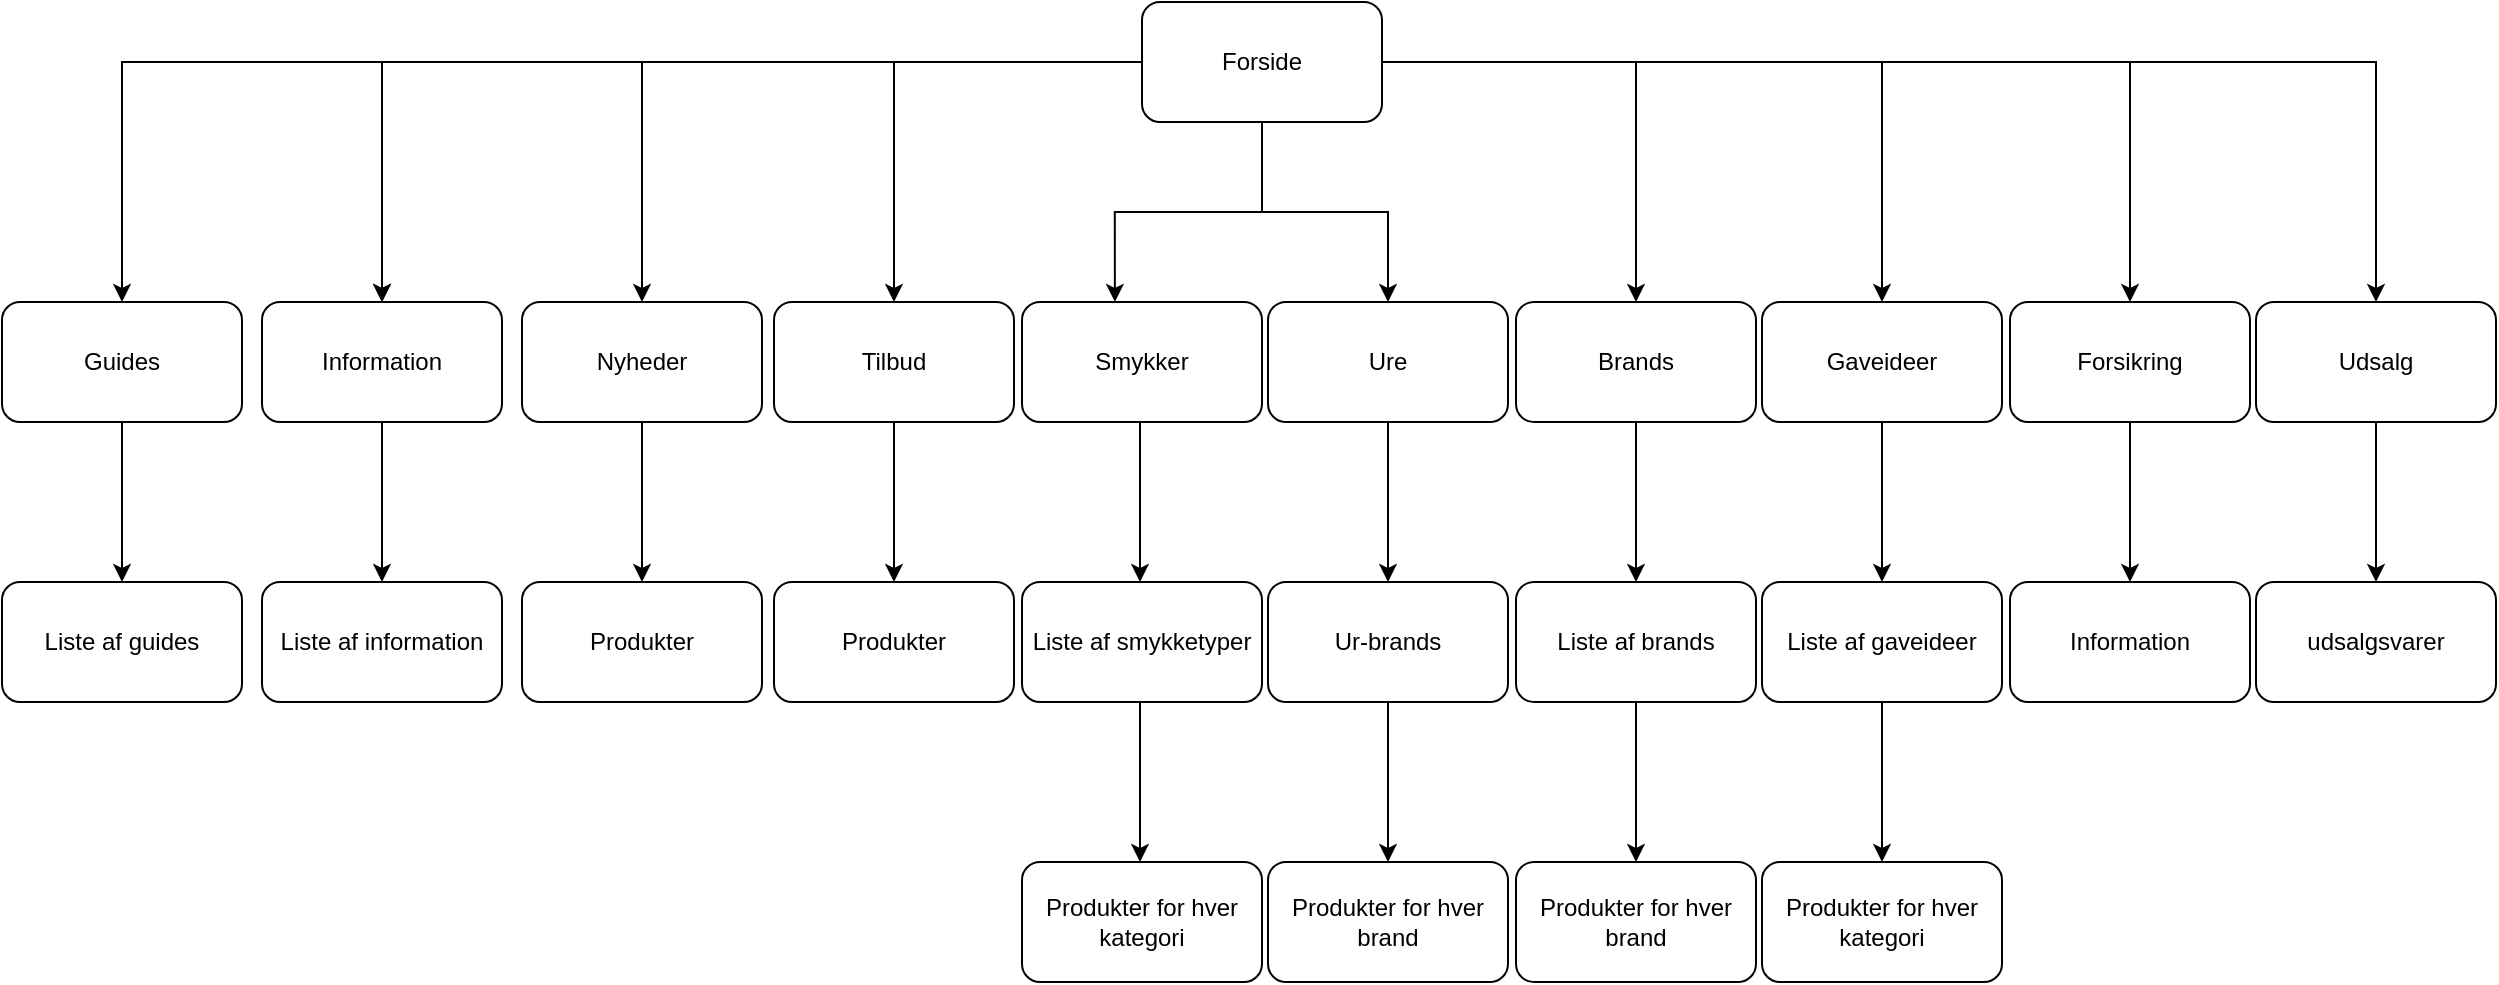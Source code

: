 <mxfile version="24.8.3">
  <diagram name="Side-1" id="zqXfgAjZvVCBjtxWAbfu">
    <mxGraphModel dx="1615" dy="803" grid="1" gridSize="10" guides="1" tooltips="1" connect="1" arrows="1" fold="1" page="1" pageScale="1" pageWidth="827" pageHeight="1169" math="0" shadow="0">
      <root>
        <mxCell id="0" />
        <mxCell id="1" parent="0" />
        <mxCell id="T9OWKDZlJlC2RxmIkTYj-5" value="" style="edgeStyle=orthogonalEdgeStyle;rounded=0;orthogonalLoop=1;jettySize=auto;html=1;" edge="1" parent="1" source="T9OWKDZlJlC2RxmIkTYj-1" target="T9OWKDZlJlC2RxmIkTYj-4">
          <mxGeometry relative="1" as="geometry" />
        </mxCell>
        <mxCell id="T9OWKDZlJlC2RxmIkTYj-8" value="" style="edgeStyle=orthogonalEdgeStyle;rounded=0;orthogonalLoop=1;jettySize=auto;html=1;" edge="1" parent="1" source="T9OWKDZlJlC2RxmIkTYj-1" target="T9OWKDZlJlC2RxmIkTYj-4">
          <mxGeometry relative="1" as="geometry" />
        </mxCell>
        <mxCell id="T9OWKDZlJlC2RxmIkTYj-11" value="" style="edgeStyle=orthogonalEdgeStyle;rounded=0;orthogonalLoop=1;jettySize=auto;html=1;" edge="1" parent="1" source="T9OWKDZlJlC2RxmIkTYj-1" target="T9OWKDZlJlC2RxmIkTYj-10">
          <mxGeometry relative="1" as="geometry" />
        </mxCell>
        <mxCell id="T9OWKDZlJlC2RxmIkTYj-17" value="" style="edgeStyle=orthogonalEdgeStyle;rounded=0;orthogonalLoop=1;jettySize=auto;html=1;" edge="1" parent="1" source="T9OWKDZlJlC2RxmIkTYj-1" target="T9OWKDZlJlC2RxmIkTYj-16">
          <mxGeometry relative="1" as="geometry" />
        </mxCell>
        <mxCell id="T9OWKDZlJlC2RxmIkTYj-19" value="" style="edgeStyle=orthogonalEdgeStyle;rounded=0;orthogonalLoop=1;jettySize=auto;html=1;" edge="1" parent="1" source="T9OWKDZlJlC2RxmIkTYj-1" target="T9OWKDZlJlC2RxmIkTYj-18">
          <mxGeometry relative="1" as="geometry" />
        </mxCell>
        <mxCell id="T9OWKDZlJlC2RxmIkTYj-29" value="" style="edgeStyle=orthogonalEdgeStyle;rounded=0;orthogonalLoop=1;jettySize=auto;html=1;" edge="1" parent="1" source="T9OWKDZlJlC2RxmIkTYj-1" target="T9OWKDZlJlC2RxmIkTYj-28">
          <mxGeometry relative="1" as="geometry" />
        </mxCell>
        <mxCell id="T9OWKDZlJlC2RxmIkTYj-33" value="" style="edgeStyle=orthogonalEdgeStyle;rounded=0;orthogonalLoop=1;jettySize=auto;html=1;" edge="1" parent="1" source="T9OWKDZlJlC2RxmIkTYj-1" target="T9OWKDZlJlC2RxmIkTYj-32">
          <mxGeometry relative="1" as="geometry" />
        </mxCell>
        <mxCell id="T9OWKDZlJlC2RxmIkTYj-37" value="" style="edgeStyle=orthogonalEdgeStyle;rounded=0;orthogonalLoop=1;jettySize=auto;html=1;" edge="1" parent="1" source="T9OWKDZlJlC2RxmIkTYj-1" target="T9OWKDZlJlC2RxmIkTYj-36">
          <mxGeometry relative="1" as="geometry" />
        </mxCell>
        <mxCell id="T9OWKDZlJlC2RxmIkTYj-39" value="" style="edgeStyle=orthogonalEdgeStyle;rounded=0;orthogonalLoop=1;jettySize=auto;html=1;" edge="1" parent="1" source="T9OWKDZlJlC2RxmIkTYj-1" target="T9OWKDZlJlC2RxmIkTYj-38">
          <mxGeometry relative="1" as="geometry" />
        </mxCell>
        <mxCell id="T9OWKDZlJlC2RxmIkTYj-59" style="edgeStyle=orthogonalEdgeStyle;rounded=0;orthogonalLoop=1;jettySize=auto;html=1;entryX=0.5;entryY=0;entryDx=0;entryDy=0;" edge="1" parent="1" source="T9OWKDZlJlC2RxmIkTYj-1" target="T9OWKDZlJlC2RxmIkTYj-24">
          <mxGeometry relative="1" as="geometry" />
        </mxCell>
        <mxCell id="T9OWKDZlJlC2RxmIkTYj-1" value="Forside" style="rounded=1;whiteSpace=wrap;html=1;" vertex="1" parent="1">
          <mxGeometry x="790" y="380" width="120" height="60" as="geometry" />
        </mxCell>
        <mxCell id="T9OWKDZlJlC2RxmIkTYj-15" value="" style="edgeStyle=orthogonalEdgeStyle;rounded=0;orthogonalLoop=1;jettySize=auto;html=1;" edge="1" parent="1" source="T9OWKDZlJlC2RxmIkTYj-4" target="T9OWKDZlJlC2RxmIkTYj-14">
          <mxGeometry relative="1" as="geometry" />
        </mxCell>
        <mxCell id="T9OWKDZlJlC2RxmIkTYj-4" value="Information" style="rounded=1;whiteSpace=wrap;html=1;" vertex="1" parent="1">
          <mxGeometry x="350" y="530" width="120" height="60" as="geometry" />
        </mxCell>
        <mxCell id="T9OWKDZlJlC2RxmIkTYj-13" value="" style="edgeStyle=orthogonalEdgeStyle;rounded=0;orthogonalLoop=1;jettySize=auto;html=1;" edge="1" parent="1" source="T9OWKDZlJlC2RxmIkTYj-10" target="T9OWKDZlJlC2RxmIkTYj-12">
          <mxGeometry relative="1" as="geometry" />
        </mxCell>
        <mxCell id="T9OWKDZlJlC2RxmIkTYj-10" value="Guides" style="whiteSpace=wrap;html=1;rounded=1;" vertex="1" parent="1">
          <mxGeometry x="220" y="530" width="120" height="60" as="geometry" />
        </mxCell>
        <mxCell id="T9OWKDZlJlC2RxmIkTYj-12" value="Liste af guides" style="whiteSpace=wrap;html=1;rounded=1;" vertex="1" parent="1">
          <mxGeometry x="220" y="670" width="120" height="60" as="geometry" />
        </mxCell>
        <mxCell id="T9OWKDZlJlC2RxmIkTYj-14" value="Liste af information" style="whiteSpace=wrap;html=1;rounded=1;" vertex="1" parent="1">
          <mxGeometry x="350" y="670" width="120" height="60" as="geometry" />
        </mxCell>
        <mxCell id="T9OWKDZlJlC2RxmIkTYj-55" value="" style="edgeStyle=orthogonalEdgeStyle;rounded=0;orthogonalLoop=1;jettySize=auto;html=1;" edge="1" parent="1" source="T9OWKDZlJlC2RxmIkTYj-16" target="T9OWKDZlJlC2RxmIkTYj-54">
          <mxGeometry relative="1" as="geometry" />
        </mxCell>
        <mxCell id="T9OWKDZlJlC2RxmIkTYj-16" value="Nyheder" style="whiteSpace=wrap;html=1;rounded=1;" vertex="1" parent="1">
          <mxGeometry x="480" y="530" width="120" height="60" as="geometry" />
        </mxCell>
        <mxCell id="T9OWKDZlJlC2RxmIkTYj-53" value="" style="edgeStyle=orthogonalEdgeStyle;rounded=0;orthogonalLoop=1;jettySize=auto;html=1;" edge="1" parent="1" source="T9OWKDZlJlC2RxmIkTYj-18" target="T9OWKDZlJlC2RxmIkTYj-52">
          <mxGeometry relative="1" as="geometry" />
        </mxCell>
        <mxCell id="T9OWKDZlJlC2RxmIkTYj-18" value="Tilbud" style="whiteSpace=wrap;html=1;rounded=1;" vertex="1" parent="1">
          <mxGeometry x="606" y="530" width="120" height="60" as="geometry" />
        </mxCell>
        <mxCell id="T9OWKDZlJlC2RxmIkTYj-23" value="" style="edgeStyle=orthogonalEdgeStyle;rounded=0;orthogonalLoop=1;jettySize=auto;html=1;" edge="1" parent="1">
          <mxGeometry relative="1" as="geometry">
            <mxPoint x="789" y="590" as="sourcePoint" />
            <mxPoint x="789" y="670" as="targetPoint" />
          </mxGeometry>
        </mxCell>
        <mxCell id="T9OWKDZlJlC2RxmIkTYj-20" value="Smykker" style="whiteSpace=wrap;html=1;rounded=1;" vertex="1" parent="1">
          <mxGeometry x="730" y="530" width="120" height="60" as="geometry" />
        </mxCell>
        <mxCell id="T9OWKDZlJlC2RxmIkTYj-51" value="" style="edgeStyle=orthogonalEdgeStyle;rounded=0;orthogonalLoop=1;jettySize=auto;html=1;" edge="1" parent="1">
          <mxGeometry relative="1" as="geometry">
            <mxPoint x="789" y="730" as="sourcePoint" />
            <mxPoint x="789" y="810" as="targetPoint" />
          </mxGeometry>
        </mxCell>
        <mxCell id="T9OWKDZlJlC2RxmIkTYj-22" value="Liste af smykketyper" style="whiteSpace=wrap;html=1;rounded=1;" vertex="1" parent="1">
          <mxGeometry x="730" y="670" width="120" height="60" as="geometry" />
        </mxCell>
        <mxCell id="T9OWKDZlJlC2RxmIkTYj-27" value="" style="edgeStyle=orthogonalEdgeStyle;rounded=0;orthogonalLoop=1;jettySize=auto;html=1;" edge="1" parent="1" source="T9OWKDZlJlC2RxmIkTYj-24" target="T9OWKDZlJlC2RxmIkTYj-26">
          <mxGeometry relative="1" as="geometry" />
        </mxCell>
        <mxCell id="T9OWKDZlJlC2RxmIkTYj-24" value="Ure" style="whiteSpace=wrap;html=1;rounded=1;" vertex="1" parent="1">
          <mxGeometry x="853" y="530" width="120" height="60" as="geometry" />
        </mxCell>
        <mxCell id="T9OWKDZlJlC2RxmIkTYj-49" value="" style="edgeStyle=orthogonalEdgeStyle;rounded=0;orthogonalLoop=1;jettySize=auto;html=1;" edge="1" parent="1" source="T9OWKDZlJlC2RxmIkTYj-26" target="T9OWKDZlJlC2RxmIkTYj-48">
          <mxGeometry relative="1" as="geometry" />
        </mxCell>
        <mxCell id="T9OWKDZlJlC2RxmIkTYj-26" value="Ur-brands" style="whiteSpace=wrap;html=1;rounded=1;" vertex="1" parent="1">
          <mxGeometry x="853" y="670" width="120" height="60" as="geometry" />
        </mxCell>
        <mxCell id="T9OWKDZlJlC2RxmIkTYj-31" value="" style="edgeStyle=orthogonalEdgeStyle;rounded=0;orthogonalLoop=1;jettySize=auto;html=1;" edge="1" parent="1" source="T9OWKDZlJlC2RxmIkTYj-28" target="T9OWKDZlJlC2RxmIkTYj-30">
          <mxGeometry relative="1" as="geometry" />
        </mxCell>
        <mxCell id="T9OWKDZlJlC2RxmIkTYj-28" value="Brands" style="whiteSpace=wrap;html=1;rounded=1;" vertex="1" parent="1">
          <mxGeometry x="977" y="530" width="120" height="60" as="geometry" />
        </mxCell>
        <mxCell id="T9OWKDZlJlC2RxmIkTYj-47" value="" style="edgeStyle=orthogonalEdgeStyle;rounded=0;orthogonalLoop=1;jettySize=auto;html=1;" edge="1" parent="1" source="T9OWKDZlJlC2RxmIkTYj-30" target="T9OWKDZlJlC2RxmIkTYj-46">
          <mxGeometry relative="1" as="geometry" />
        </mxCell>
        <mxCell id="T9OWKDZlJlC2RxmIkTYj-30" value="Liste af brands" style="whiteSpace=wrap;html=1;rounded=1;" vertex="1" parent="1">
          <mxGeometry x="977" y="670" width="120" height="60" as="geometry" />
        </mxCell>
        <mxCell id="T9OWKDZlJlC2RxmIkTYj-35" value="" style="edgeStyle=orthogonalEdgeStyle;rounded=0;orthogonalLoop=1;jettySize=auto;html=1;" edge="1" parent="1" source="T9OWKDZlJlC2RxmIkTYj-32" target="T9OWKDZlJlC2RxmIkTYj-34">
          <mxGeometry relative="1" as="geometry" />
        </mxCell>
        <mxCell id="T9OWKDZlJlC2RxmIkTYj-32" value="Gaveideer" style="whiteSpace=wrap;html=1;rounded=1;" vertex="1" parent="1">
          <mxGeometry x="1100" y="530" width="120" height="60" as="geometry" />
        </mxCell>
        <mxCell id="T9OWKDZlJlC2RxmIkTYj-45" value="" style="edgeStyle=orthogonalEdgeStyle;rounded=0;orthogonalLoop=1;jettySize=auto;html=1;" edge="1" parent="1" source="T9OWKDZlJlC2RxmIkTYj-34" target="T9OWKDZlJlC2RxmIkTYj-44">
          <mxGeometry relative="1" as="geometry" />
        </mxCell>
        <mxCell id="T9OWKDZlJlC2RxmIkTYj-34" value="Liste af gaveideer" style="whiteSpace=wrap;html=1;rounded=1;" vertex="1" parent="1">
          <mxGeometry x="1100" y="670" width="120" height="60" as="geometry" />
        </mxCell>
        <mxCell id="T9OWKDZlJlC2RxmIkTYj-43" value="" style="edgeStyle=orthogonalEdgeStyle;rounded=0;orthogonalLoop=1;jettySize=auto;html=1;" edge="1" parent="1" source="T9OWKDZlJlC2RxmIkTYj-36" target="T9OWKDZlJlC2RxmIkTYj-42">
          <mxGeometry relative="1" as="geometry" />
        </mxCell>
        <mxCell id="T9OWKDZlJlC2RxmIkTYj-36" value="Forsikring" style="whiteSpace=wrap;html=1;rounded=1;" vertex="1" parent="1">
          <mxGeometry x="1224" y="530" width="120" height="60" as="geometry" />
        </mxCell>
        <mxCell id="T9OWKDZlJlC2RxmIkTYj-41" value="" style="edgeStyle=orthogonalEdgeStyle;rounded=0;orthogonalLoop=1;jettySize=auto;html=1;" edge="1" parent="1" source="T9OWKDZlJlC2RxmIkTYj-38" target="T9OWKDZlJlC2RxmIkTYj-40">
          <mxGeometry relative="1" as="geometry" />
        </mxCell>
        <mxCell id="T9OWKDZlJlC2RxmIkTYj-38" value="Udsalg" style="whiteSpace=wrap;html=1;rounded=1;" vertex="1" parent="1">
          <mxGeometry x="1347" y="530" width="120" height="60" as="geometry" />
        </mxCell>
        <mxCell id="T9OWKDZlJlC2RxmIkTYj-40" value="udsalgsvarer" style="whiteSpace=wrap;html=1;rounded=1;" vertex="1" parent="1">
          <mxGeometry x="1347" y="670" width="120" height="60" as="geometry" />
        </mxCell>
        <mxCell id="T9OWKDZlJlC2RxmIkTYj-42" value="Information" style="whiteSpace=wrap;html=1;rounded=1;" vertex="1" parent="1">
          <mxGeometry x="1224" y="670" width="120" height="60" as="geometry" />
        </mxCell>
        <mxCell id="T9OWKDZlJlC2RxmIkTYj-44" value="Produkter for hver kategori" style="whiteSpace=wrap;html=1;rounded=1;" vertex="1" parent="1">
          <mxGeometry x="1100" y="810" width="120" height="60" as="geometry" />
        </mxCell>
        <mxCell id="T9OWKDZlJlC2RxmIkTYj-46" value="Produkter for hver brand" style="whiteSpace=wrap;html=1;rounded=1;" vertex="1" parent="1">
          <mxGeometry x="977" y="810" width="120" height="60" as="geometry" />
        </mxCell>
        <mxCell id="T9OWKDZlJlC2RxmIkTYj-48" value="Produkter for hver brand" style="whiteSpace=wrap;html=1;rounded=1;" vertex="1" parent="1">
          <mxGeometry x="853" y="810" width="120" height="60" as="geometry" />
        </mxCell>
        <mxCell id="T9OWKDZlJlC2RxmIkTYj-50" value="Produkter for hver kategori" style="whiteSpace=wrap;html=1;rounded=1;" vertex="1" parent="1">
          <mxGeometry x="730" y="810" width="120" height="60" as="geometry" />
        </mxCell>
        <mxCell id="T9OWKDZlJlC2RxmIkTYj-52" value="Produkter" style="whiteSpace=wrap;html=1;rounded=1;" vertex="1" parent="1">
          <mxGeometry x="606" y="670" width="120" height="60" as="geometry" />
        </mxCell>
        <mxCell id="T9OWKDZlJlC2RxmIkTYj-54" value="Produkter" style="whiteSpace=wrap;html=1;rounded=1;" vertex="1" parent="1">
          <mxGeometry x="480" y="670" width="120" height="60" as="geometry" />
        </mxCell>
        <mxCell id="T9OWKDZlJlC2RxmIkTYj-58" style="edgeStyle=orthogonalEdgeStyle;rounded=0;orthogonalLoop=1;jettySize=auto;html=1;entryX=0.387;entryY=-0.001;entryDx=0;entryDy=0;entryPerimeter=0;" edge="1" parent="1" source="T9OWKDZlJlC2RxmIkTYj-1" target="T9OWKDZlJlC2RxmIkTYj-20">
          <mxGeometry relative="1" as="geometry" />
        </mxCell>
      </root>
    </mxGraphModel>
  </diagram>
</mxfile>
